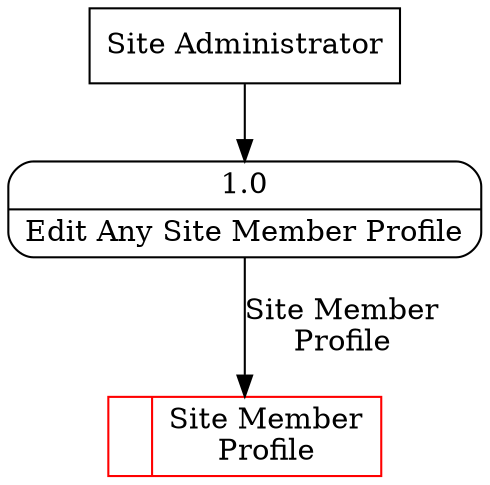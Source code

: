digraph dfd2{ 
node[shape=record]
200 [label="<f0>  |<f1> Site Member\nProfile " color=red];
201 [label="Site Administrator" shape=box];
202 [label="{<f0> 1.0|<f1> Edit Any Site Member Profile }" shape=Mrecord];
201 -> 202
202 -> 200 [label="Site Member\nProfile"]
}